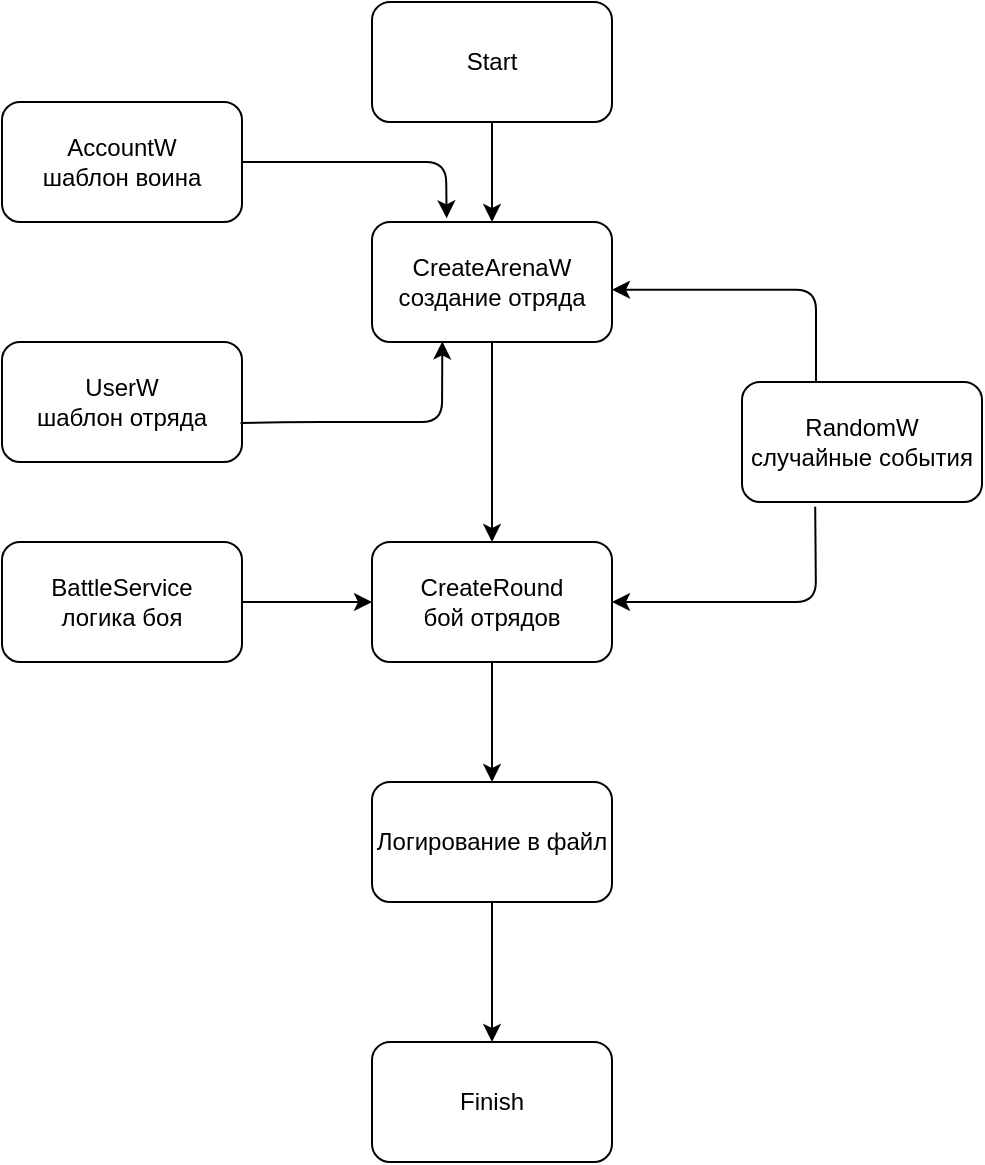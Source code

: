 <mxfile version="14.7.6" type="github">
  <diagram id="YS_d5s-tRnfbMUzOGX-u" name="Page-1">
    <mxGraphModel dx="567" dy="930" grid="1" gridSize="10" guides="1" tooltips="1" connect="1" arrows="1" fold="1" page="1" pageScale="1" pageWidth="850" pageHeight="1100" math="0" shadow="0">
      <root>
        <mxCell id="0" />
        <mxCell id="1" parent="0" />
        <mxCell id="M8DS-Lg7McYjt34nxBsJ-20" value="" style="edgeStyle=orthogonalEdgeStyle;rounded=0;orthogonalLoop=1;jettySize=auto;html=1;" edge="1" parent="1" source="M8DS-Lg7McYjt34nxBsJ-1" target="M8DS-Lg7McYjt34nxBsJ-2">
          <mxGeometry relative="1" as="geometry" />
        </mxCell>
        <mxCell id="M8DS-Lg7McYjt34nxBsJ-1" value="Start" style="rounded=1;whiteSpace=wrap;html=1;" vertex="1" parent="1">
          <mxGeometry x="365" y="10" width="120" height="60" as="geometry" />
        </mxCell>
        <mxCell id="M8DS-Lg7McYjt34nxBsJ-2" value="CreateArenaW&lt;br&gt;создание отряда" style="rounded=1;whiteSpace=wrap;html=1;" vertex="1" parent="1">
          <mxGeometry x="365" y="120" width="120" height="60" as="geometry" />
        </mxCell>
        <mxCell id="M8DS-Lg7McYjt34nxBsJ-3" value="&lt;span&gt;AccountW&lt;/span&gt;&lt;br&gt;&lt;span&gt;шаблон воина&lt;/span&gt;" style="rounded=1;whiteSpace=wrap;html=1;" vertex="1" parent="1">
          <mxGeometry x="180" y="60" width="120" height="60" as="geometry" />
        </mxCell>
        <mxCell id="M8DS-Lg7McYjt34nxBsJ-4" value="UserW&lt;br&gt;шаблон отряда" style="rounded=1;whiteSpace=wrap;html=1;" vertex="1" parent="1">
          <mxGeometry x="180" y="180" width="120" height="60" as="geometry" />
        </mxCell>
        <mxCell id="M8DS-Lg7McYjt34nxBsJ-5" value="RandomW&lt;br&gt;случайные события" style="rounded=1;whiteSpace=wrap;html=1;" vertex="1" parent="1">
          <mxGeometry x="550" y="200" width="120" height="60" as="geometry" />
        </mxCell>
        <mxCell id="M8DS-Lg7McYjt34nxBsJ-21" value="" style="edgeStyle=orthogonalEdgeStyle;rounded=0;orthogonalLoop=1;jettySize=auto;html=1;" edge="1" parent="1" source="M8DS-Lg7McYjt34nxBsJ-6" target="M8DS-Lg7McYjt34nxBsJ-22">
          <mxGeometry relative="1" as="geometry">
            <mxPoint x="425" y="400" as="targetPoint" />
          </mxGeometry>
        </mxCell>
        <mxCell id="M8DS-Lg7McYjt34nxBsJ-6" value="CreateRound&lt;br&gt;бой отрядов" style="rounded=1;whiteSpace=wrap;html=1;" vertex="1" parent="1">
          <mxGeometry x="365" y="280" width="120" height="60" as="geometry" />
        </mxCell>
        <mxCell id="M8DS-Lg7McYjt34nxBsJ-7" value="BattleService&lt;br&gt;логика боя" style="rounded=1;whiteSpace=wrap;html=1;" vertex="1" parent="1">
          <mxGeometry x="180" y="280" width="120" height="60" as="geometry" />
        </mxCell>
        <mxCell id="M8DS-Lg7McYjt34nxBsJ-8" value="Finish" style="rounded=1;whiteSpace=wrap;html=1;" vertex="1" parent="1">
          <mxGeometry x="365" y="530" width="120" height="60" as="geometry" />
        </mxCell>
        <mxCell id="M8DS-Lg7McYjt34nxBsJ-9" value="" style="endArrow=classic;html=1;entryX=0.311;entryY=-0.031;entryDx=0;entryDy=0;entryPerimeter=0;exitX=1;exitY=0.5;exitDx=0;exitDy=0;" edge="1" parent="1" source="M8DS-Lg7McYjt34nxBsJ-3" target="M8DS-Lg7McYjt34nxBsJ-2">
          <mxGeometry width="50" height="50" relative="1" as="geometry">
            <mxPoint x="300" y="100" as="sourcePoint" />
            <mxPoint x="440" y="100" as="targetPoint" />
            <Array as="points">
              <mxPoint x="350" y="90" />
              <mxPoint x="402" y="90" />
            </Array>
          </mxGeometry>
        </mxCell>
        <mxCell id="M8DS-Lg7McYjt34nxBsJ-11" value="" style="endArrow=classic;html=1;entryX=0.311;entryY=-0.031;entryDx=0;entryDy=0;entryPerimeter=0;" edge="1" parent="1">
          <mxGeometry width="50" height="50" relative="1" as="geometry">
            <mxPoint x="587" y="200" as="sourcePoint" />
            <mxPoint x="485" y="153.86" as="targetPoint" />
            <Array as="points">
              <mxPoint x="587" y="153.86" />
              <mxPoint x="535" y="153.86" />
            </Array>
          </mxGeometry>
        </mxCell>
        <mxCell id="M8DS-Lg7McYjt34nxBsJ-16" value="" style="endArrow=classic;html=1;entryX=0.293;entryY=0.995;entryDx=0;entryDy=0;entryPerimeter=0;exitX=0.994;exitY=0.675;exitDx=0;exitDy=0;exitPerimeter=0;" edge="1" parent="1" source="M8DS-Lg7McYjt34nxBsJ-4" target="M8DS-Lg7McYjt34nxBsJ-2">
          <mxGeometry width="50" height="50" relative="1" as="geometry">
            <mxPoint x="300" y="200" as="sourcePoint" />
            <mxPoint x="350" y="150" as="targetPoint" />
            <Array as="points">
              <mxPoint x="330" y="220" />
              <mxPoint x="350" y="220" />
              <mxPoint x="360" y="220" />
              <mxPoint x="400" y="220" />
            </Array>
          </mxGeometry>
        </mxCell>
        <mxCell id="M8DS-Lg7McYjt34nxBsJ-17" value="" style="endArrow=classic;html=1;exitX=1;exitY=0.5;exitDx=0;exitDy=0;entryX=0;entryY=0.5;entryDx=0;entryDy=0;" edge="1" parent="1" source="M8DS-Lg7McYjt34nxBsJ-7" target="M8DS-Lg7McYjt34nxBsJ-6">
          <mxGeometry width="50" height="50" relative="1" as="geometry">
            <mxPoint x="290" y="360" as="sourcePoint" />
            <mxPoint x="340" y="310" as="targetPoint" />
          </mxGeometry>
        </mxCell>
        <mxCell id="M8DS-Lg7McYjt34nxBsJ-18" value="" style="endArrow=classic;html=1;exitX=0.5;exitY=1;exitDx=0;exitDy=0;entryX=0.5;entryY=0;entryDx=0;entryDy=0;" edge="1" parent="1" source="M8DS-Lg7McYjt34nxBsJ-2" target="M8DS-Lg7McYjt34nxBsJ-6">
          <mxGeometry width="50" height="50" relative="1" as="geometry">
            <mxPoint x="290" y="360" as="sourcePoint" />
            <mxPoint x="340" y="310" as="targetPoint" />
          </mxGeometry>
        </mxCell>
        <mxCell id="M8DS-Lg7McYjt34nxBsJ-19" value="" style="endArrow=classic;html=1;entryX=0.311;entryY=-0.031;entryDx=0;entryDy=0;entryPerimeter=0;exitX=0.305;exitY=1.039;exitDx=0;exitDy=0;exitPerimeter=0;" edge="1" parent="1" source="M8DS-Lg7McYjt34nxBsJ-5">
          <mxGeometry width="50" height="50" relative="1" as="geometry">
            <mxPoint x="587" y="356.14" as="sourcePoint" />
            <mxPoint x="485" y="310.0" as="targetPoint" />
            <Array as="points">
              <mxPoint x="587" y="310" />
              <mxPoint x="535" y="310" />
            </Array>
          </mxGeometry>
        </mxCell>
        <mxCell id="M8DS-Lg7McYjt34nxBsJ-23" value="" style="edgeStyle=orthogonalEdgeStyle;rounded=0;orthogonalLoop=1;jettySize=auto;html=1;" edge="1" parent="1" source="M8DS-Lg7McYjt34nxBsJ-22" target="M8DS-Lg7McYjt34nxBsJ-8">
          <mxGeometry relative="1" as="geometry" />
        </mxCell>
        <mxCell id="M8DS-Lg7McYjt34nxBsJ-22" value="Логирование в файл" style="rounded=1;whiteSpace=wrap;html=1;" vertex="1" parent="1">
          <mxGeometry x="365" y="400" width="120" height="60" as="geometry" />
        </mxCell>
      </root>
    </mxGraphModel>
  </diagram>
</mxfile>
